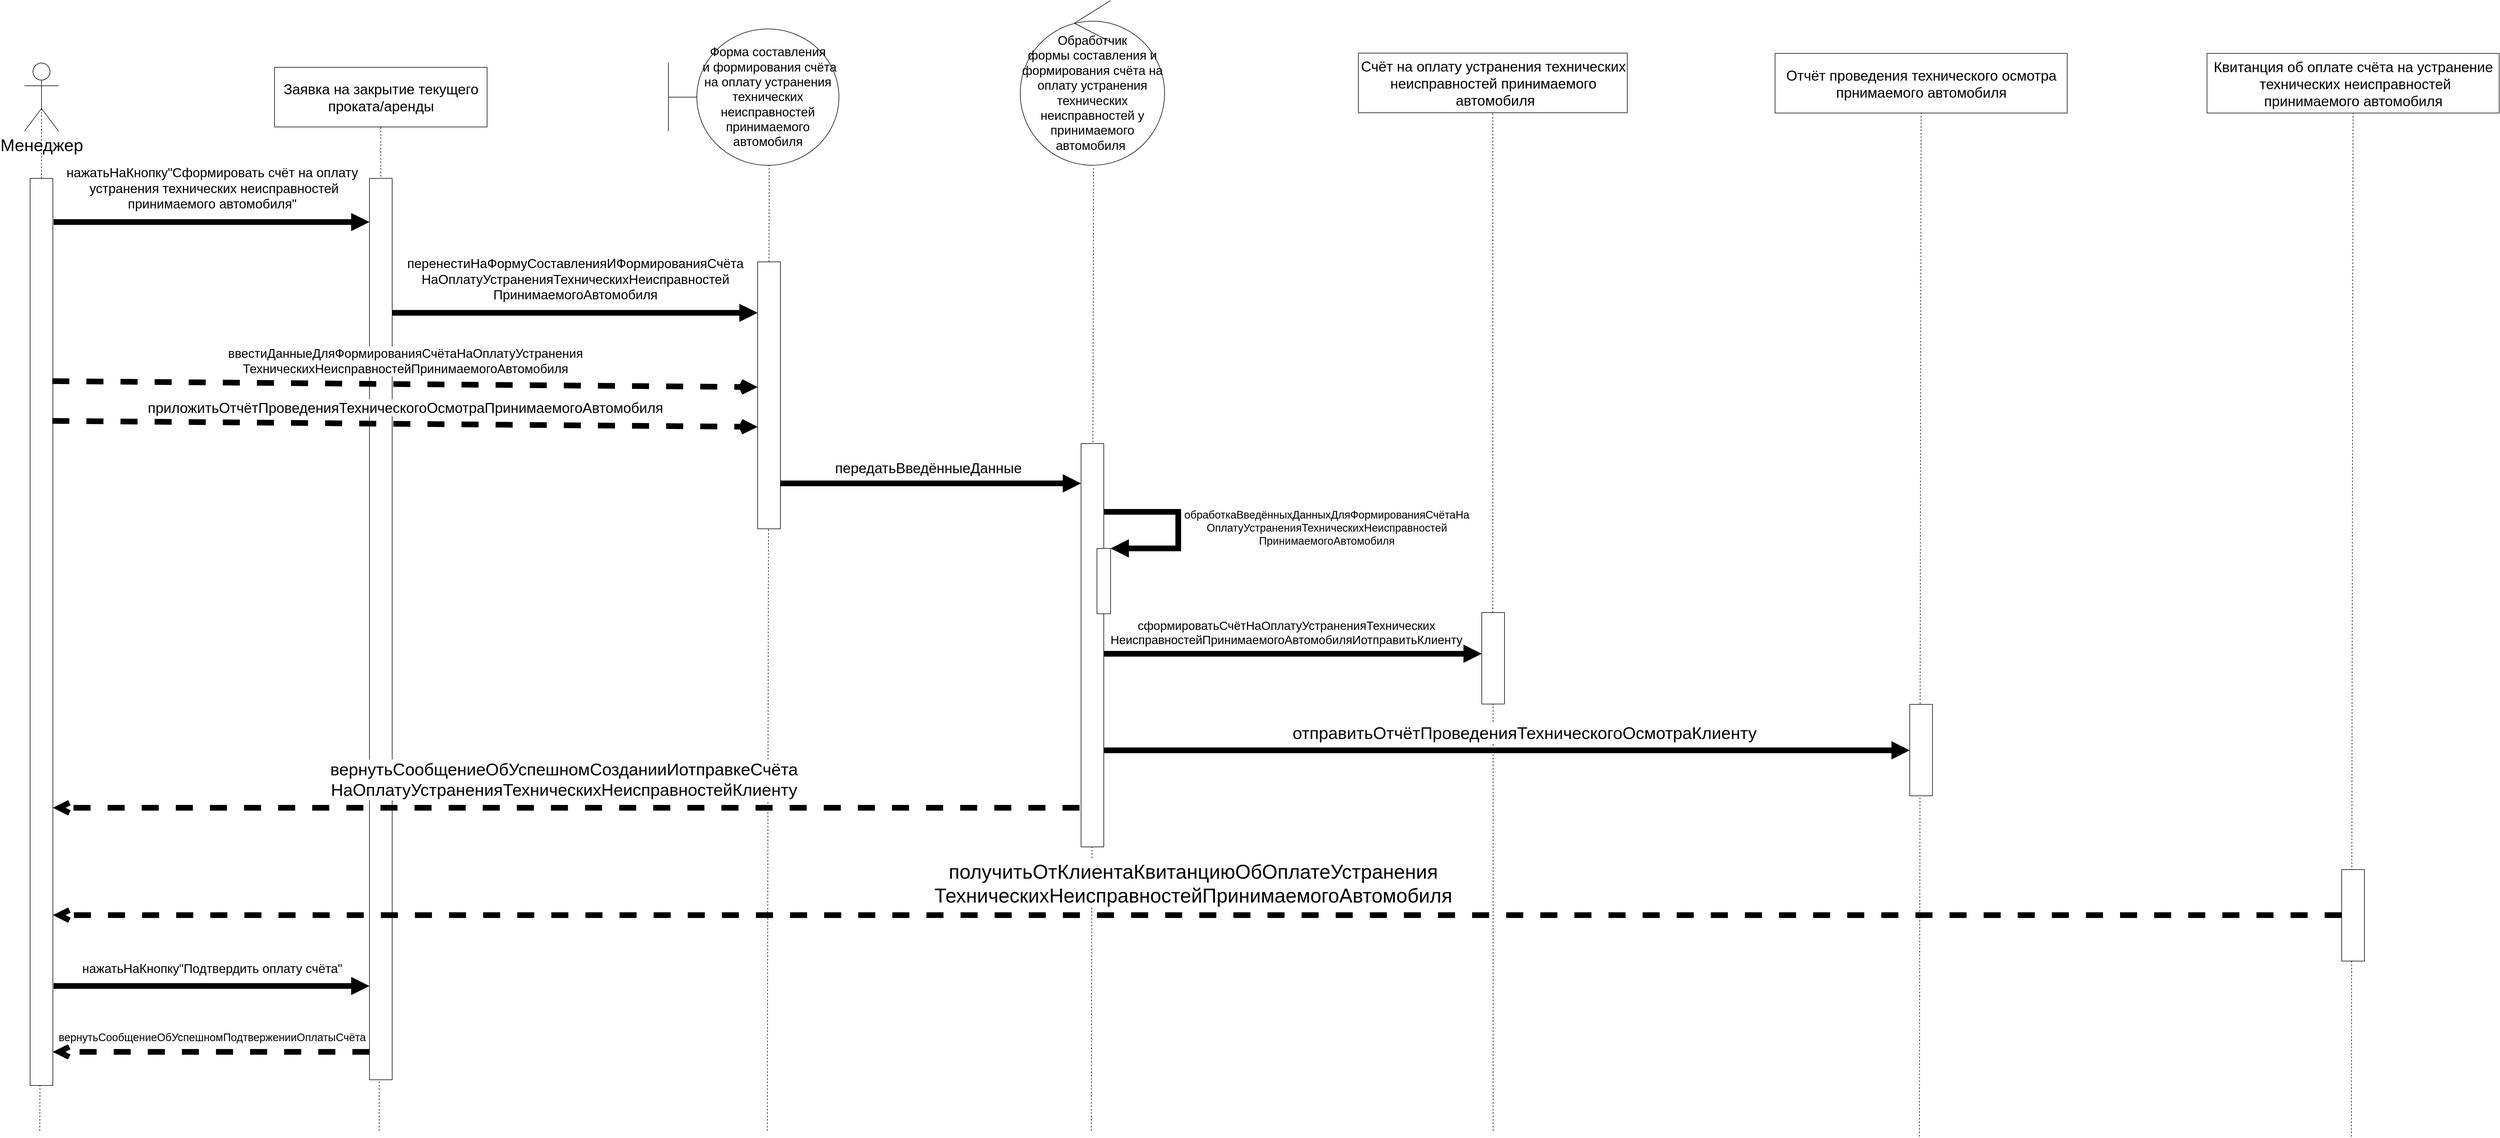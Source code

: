 <mxfile version="11.3.0" type="device" pages="1"><diagram id="UrZmct-Zv11U6GLeOw6c" name="Страница 1"><mxGraphModel dx="4340" dy="3719" grid="1" gridSize="10" guides="1" tooltips="1" connect="1" arrows="1" fold="1" page="1" pageScale="1" pageWidth="827" pageHeight="1169" math="0" shadow="0"><root><mxCell id="0"/><mxCell id="1" parent="0"/><mxCell id="aLZdpO-1iUz-ieEove9A-15" value="" style="endArrow=none;dashed=1;html=1;entryX=0.5;entryY=0.5;entryDx=0;entryDy=0;entryPerimeter=0;" edge="1" parent="1" target="aLZdpO-1iUz-ieEove9A-14"><mxGeometry width="50" height="50" relative="1" as="geometry"><mxPoint x="97" y="1920" as="sourcePoint"/><mxPoint x="100" y="100" as="targetPoint"/></mxGeometry></mxCell><mxCell id="aLZdpO-1iUz-ieEove9A-1" value="&lt;font style=&quot;font-size: 30px&quot;&gt;Менеджер&lt;/font&gt;" style="shape=umlActor;verticalLabelPosition=bottom;labelBackgroundColor=#ffffff;verticalAlign=top;html=1;" vertex="1" parent="1"><mxGeometry x="70" y="40" width="60" height="120" as="geometry"/></mxCell><mxCell id="aLZdpO-1iUz-ieEove9A-3" value="&lt;font style=&quot;font-size: 25px&quot;&gt;Заявка на закрытие текущего &lt;br&gt;проката/аренды&lt;/font&gt;" style="html=1;" vertex="1" parent="1"><mxGeometry x="510" y="47.5" width="374" height="105" as="geometry"/></mxCell><mxCell id="aLZdpO-1iUz-ieEove9A-4" value="&lt;font style=&quot;font-size: 22px&quot;&gt;Форма составления&lt;br&gt;&amp;nbsp;и формирования счёта на оплату устранения технических неисправностей принимаемого автомобиля&lt;/font&gt;" style="shape=umlBoundary;whiteSpace=wrap;html=1;" vertex="1" parent="1"><mxGeometry x="1203" y="-20" width="300" height="240" as="geometry"/></mxCell><mxCell id="aLZdpO-1iUz-ieEove9A-5" value="&lt;font style=&quot;font-size: 22px&quot;&gt;Обработчик &lt;br&gt;формы составления и формирования счёта на оплату устранения технических неисправностей у принимаемого &lt;br&gt;автомобиля&amp;nbsp;&lt;/font&gt;" style="ellipse;shape=umlControl;whiteSpace=wrap;html=1;" vertex="1" parent="1"><mxGeometry x="1822" y="-70" width="254" height="290" as="geometry"/></mxCell><mxCell id="aLZdpO-1iUz-ieEove9A-6" value="&lt;span style=&quot;font-size: 25px&quot;&gt;Счёт на оплату устранения технических &lt;br&gt;неисправностей принимаемого&lt;br&gt;&amp;nbsp;автомобиля&lt;/span&gt;" style="html=1;" vertex="1" parent="1"><mxGeometry x="2417" y="22.5" width="473" height="105" as="geometry"/></mxCell><mxCell id="aLZdpO-1iUz-ieEove9A-7" value="&lt;span style=&quot;font-size: 25px&quot;&gt;Квитанция об оплате счёта на устранение&lt;br&gt;&amp;nbsp;технических неисправностей&lt;br&gt;&amp;nbsp;принимаемого автомобиля&amp;nbsp;&lt;/span&gt;" style="html=1;" vertex="1" parent="1"><mxGeometry x="3910" y="23" width="514" height="105" as="geometry"/></mxCell><mxCell id="aLZdpO-1iUz-ieEove9A-8" value="" style="endArrow=none;dashed=1;html=1;entryX=0.5;entryY=0.5;entryDx=0;entryDy=0;entryPerimeter=0;" edge="1" parent="1" source="aLZdpO-1iUz-ieEove9A-14" target="aLZdpO-1iUz-ieEove9A-1"><mxGeometry width="50" height="50" relative="1" as="geometry"><mxPoint x="100" y="1095" as="sourcePoint"/><mxPoint x="80" y="240" as="targetPoint"/></mxGeometry></mxCell><mxCell id="aLZdpO-1iUz-ieEove9A-9" value="" style="endArrow=none;dashed=1;html=1;entryX=0.5;entryY=1;entryDx=0;entryDy=0;" edge="1" parent="1" target="aLZdpO-1iUz-ieEove9A-3"><mxGeometry width="50" height="50" relative="1" as="geometry"><mxPoint x="694" y="1920" as="sourcePoint"/><mxPoint x="690" y="330" as="targetPoint"/></mxGeometry></mxCell><mxCell id="aLZdpO-1iUz-ieEove9A-10" value="" style="endArrow=none;dashed=1;html=1;entryX=0.591;entryY=0.999;entryDx=0;entryDy=0;entryPerimeter=0;" edge="1" parent="1" target="aLZdpO-1iUz-ieEove9A-4"><mxGeometry width="50" height="50" relative="1" as="geometry"><mxPoint x="1377" y="1920" as="sourcePoint"/><mxPoint x="1390" y="320" as="targetPoint"/></mxGeometry></mxCell><mxCell id="aLZdpO-1iUz-ieEove9A-11" value="" style="endArrow=none;dashed=1;html=1;entryX=0.508;entryY=1.01;entryDx=0;entryDy=0;entryPerimeter=0;" edge="1" parent="1" target="aLZdpO-1iUz-ieEove9A-5"><mxGeometry width="50" height="50" relative="1" as="geometry"><mxPoint x="1947" y="1920" as="sourcePoint"/><mxPoint x="2110" y="370" as="targetPoint"/></mxGeometry></mxCell><mxCell id="aLZdpO-1iUz-ieEove9A-12" value="" style="endArrow=none;dashed=1;html=1;entryX=0.5;entryY=1;entryDx=0;entryDy=0;" edge="1" parent="1" source="aLZdpO-1iUz-ieEove9A-19" target="aLZdpO-1iUz-ieEove9A-6"><mxGeometry width="50" height="50" relative="1" as="geometry"><mxPoint x="2651" y="1520" as="sourcePoint"/><mxPoint x="2570" y="310" as="targetPoint"/></mxGeometry></mxCell><mxCell id="aLZdpO-1iUz-ieEove9A-13" value="" style="endArrow=none;dashed=1;html=1;entryX=0.5;entryY=1;entryDx=0;entryDy=0;" edge="1" parent="1" target="aLZdpO-1iUz-ieEove9A-7"><mxGeometry width="50" height="50" relative="1" as="geometry"><mxPoint x="4164" y="1930" as="sourcePoint"/><mxPoint x="4119" y="240" as="targetPoint"/></mxGeometry></mxCell><mxCell id="aLZdpO-1iUz-ieEove9A-14" value="" style="html=1;points=[];perimeter=orthogonalPerimeter;" vertex="1" parent="1"><mxGeometry x="80" y="243" width="40" height="1597" as="geometry"/></mxCell><mxCell id="aLZdpO-1iUz-ieEove9A-16" value="" style="html=1;points=[];perimeter=orthogonalPerimeter;" vertex="1" parent="1"><mxGeometry x="677" y="243" width="40" height="1587" as="geometry"/></mxCell><mxCell id="aLZdpO-1iUz-ieEove9A-17" value="" style="html=1;points=[];perimeter=orthogonalPerimeter;" vertex="1" parent="1"><mxGeometry x="1360" y="390" width="40" height="470" as="geometry"/></mxCell><mxCell id="aLZdpO-1iUz-ieEove9A-18" value="" style="html=1;points=[];perimeter=orthogonalPerimeter;" vertex="1" parent="1"><mxGeometry x="1929" y="710" width="40" height="710" as="geometry"/></mxCell><mxCell id="aLZdpO-1iUz-ieEove9A-20" value="&lt;font style=&quot;font-size: 23px&quot;&gt;нажатьНаКнопку&quot;Сформировать счёт на оплату&lt;br&gt;&amp;nbsp;устранения технических неисправностей &lt;br&gt;принимаемого автомобиля&quot;&lt;/font&gt;" style="html=1;verticalAlign=bottom;endArrow=block;exitX=1.034;exitY=0.242;exitDx=0;exitDy=0;exitPerimeter=0;strokeWidth=10;" edge="1" parent="1"><mxGeometry x="0.003" y="15" width="80" relative="1" as="geometry"><mxPoint x="121.36" y="319.914" as="sourcePoint"/><mxPoint x="677" y="319.914" as="targetPoint"/><mxPoint as="offset"/></mxGeometry></mxCell><mxCell id="aLZdpO-1iUz-ieEove9A-21" value="&lt;span style=&quot;font-size: 23px&quot;&gt;перенестиНаФормуСоставленияИФормированияСчёта&lt;br&gt;НаОплатуУстраненияТехническихНеисправностей&lt;br&gt;ПринимаемогоАвтомобиля&lt;/span&gt;" style="html=1;verticalAlign=bottom;endArrow=block;exitX=1.034;exitY=0.242;exitDx=0;exitDy=0;exitPerimeter=0;strokeWidth=10;" edge="1" parent="1" target="aLZdpO-1iUz-ieEove9A-17"><mxGeometry x="0.003" y="15" width="80" relative="1" as="geometry"><mxPoint x="716.86" y="479.78" as="sourcePoint"/><mxPoint x="1272.5" y="479.78" as="targetPoint"/><mxPoint as="offset"/></mxGeometry></mxCell><mxCell id="aLZdpO-1iUz-ieEove9A-22" value="&lt;font style=&quot;font-size: 22px&quot;&gt;ввестиДанныеДляФормированияСчётаНаОплатуУстранения&lt;br&gt;ТехническихНеисправностейПринимаемогоАвтомобиля&lt;/font&gt;" style="html=1;verticalAlign=bottom;endArrow=open;dashed=1;endSize=8;strokeWidth=10;" edge="1" parent="1"><mxGeometry y="11" relative="1" as="geometry"><mxPoint x="119" y="600" as="sourcePoint"/><mxPoint x="1360" y="610.5" as="targetPoint"/><mxPoint as="offset"/></mxGeometry></mxCell><mxCell id="aLZdpO-1iUz-ieEove9A-23" value="&lt;font style=&quot;font-size: 25px&quot;&gt;передатьВведённыеДанные&lt;/font&gt;" style="html=1;verticalAlign=bottom;endArrow=block;strokeWidth=10;" edge="1" parent="1"><mxGeometry x="-0.017" y="10" width="80" relative="1" as="geometry"><mxPoint x="1400" y="780" as="sourcePoint"/><mxPoint x="1929" y="780" as="targetPoint"/><Array as="points"><mxPoint x="1710" y="780"/></Array><mxPoint as="offset"/></mxGeometry></mxCell><mxCell id="aLZdpO-1iUz-ieEove9A-24" value="" style="html=1;points=[];perimeter=orthogonalPerimeter;" vertex="1" parent="1"><mxGeometry x="1957" y="894.5" width="24" height="115" as="geometry"/></mxCell><mxCell id="aLZdpO-1iUz-ieEove9A-25" value="&lt;font style=&quot;font-size: 19px&quot;&gt;обработкаВведённыхДанныхДляФормированияСчётаНа&lt;br&gt;ОплатуУстраненияТехническихНеисправностей&lt;br&gt;ПринимаемогоАвтомобиля&lt;/font&gt;" style="edgeStyle=orthogonalEdgeStyle;html=1;align=center;spacingLeft=2;endArrow=block;rounded=0;entryX=1;entryY=0;strokeWidth=10;" edge="1" target="aLZdpO-1iUz-ieEove9A-24" parent="1"><mxGeometry x="-0.163" y="-262" relative="1" as="geometry"><mxPoint x="1969" y="830.071" as="sourcePoint"/><Array as="points"><mxPoint x="2100" y="830.5"/><mxPoint x="2100" y="894.5"/></Array><mxPoint x="522" y="28" as="offset"/></mxGeometry></mxCell><mxCell id="aLZdpO-1iUz-ieEove9A-19" value="" style="html=1;points=[];perimeter=orthogonalPerimeter;" vertex="1" parent="1"><mxGeometry x="2634" y="1007.5" width="40" height="161" as="geometry"/></mxCell><mxCell id="aLZdpO-1iUz-ieEove9A-26" value="" style="endArrow=none;dashed=1;html=1;entryX=0.5;entryY=1;entryDx=0;entryDy=0;" edge="1" parent="1" target="aLZdpO-1iUz-ieEove9A-19"><mxGeometry width="50" height="50" relative="1" as="geometry"><mxPoint x="2654" y="1920" as="sourcePoint"/><mxPoint x="2653.5" y="127.5" as="targetPoint"/></mxGeometry></mxCell><mxCell id="aLZdpO-1iUz-ieEove9A-27" value="&lt;font style=&quot;font-size: 21px&quot;&gt;сформироватьСчётНаОплатуУстраненияТехнических&lt;br&gt;НеисправностейПринимаемогоАвтомобиляИотправитьКлиенту&lt;/font&gt;" style="html=1;verticalAlign=bottom;endArrow=block;strokeWidth=10;" edge="1" parent="1" source="aLZdpO-1iUz-ieEove9A-18" target="aLZdpO-1iUz-ieEove9A-19"><mxGeometry x="0.086" y="41" width="80" relative="1" as="geometry"><mxPoint x="2080" y="1080" as="sourcePoint"/><mxPoint x="2160" y="1080" as="targetPoint"/><Array as="points"><mxPoint x="2330" y="1080"/></Array><mxPoint x="-40" y="31" as="offset"/></mxGeometry></mxCell><mxCell id="aLZdpO-1iUz-ieEove9A-28" value="&lt;span style=&quot;font-size: 25px&quot;&gt;Отчёт проведения технического осмотра &lt;br&gt;прнимаемого автомобиля&lt;/span&gt;" style="html=1;" vertex="1" parent="1"><mxGeometry x="3150" y="23" width="514" height="105" as="geometry"/></mxCell><mxCell id="aLZdpO-1iUz-ieEove9A-29" value="" style="endArrow=none;dashed=1;html=1;entryX=0.5;entryY=1;entryDx=0;entryDy=0;" edge="1" target="aLZdpO-1iUz-ieEove9A-28" parent="1"><mxGeometry width="50" height="50" relative="1" as="geometry"><mxPoint x="3404" y="1930" as="sourcePoint"/><mxPoint x="3359" y="240" as="targetPoint"/></mxGeometry></mxCell><mxCell id="aLZdpO-1iUz-ieEove9A-30" value="&lt;font style=&quot;font-size: 25px&quot;&gt;приложитьОтчётПроведенияТехническогоОсмотраПринимаемогоАвтомобиля&lt;/font&gt;" style="html=1;verticalAlign=bottom;endArrow=open;dashed=1;endSize=8;strokeWidth=10;" edge="1" parent="1"><mxGeometry y="11" relative="1" as="geometry"><mxPoint x="119" y="670" as="sourcePoint"/><mxPoint x="1360" y="680.5" as="targetPoint"/><mxPoint as="offset"/></mxGeometry></mxCell><mxCell id="aLZdpO-1iUz-ieEove9A-31" value="&lt;font style=&quot;font-size: 30px&quot;&gt;отправитьОтчётПроведенияТехническогоОсмотраКлиенту&lt;/font&gt;" style="html=1;verticalAlign=bottom;endArrow=block;strokeWidth=10;" edge="1" parent="1" target="aLZdpO-1iUz-ieEove9A-32"><mxGeometry x="0.086" y="32" width="80" relative="1" as="geometry"><mxPoint x="1969" y="1250" as="sourcePoint"/><mxPoint x="2634" y="1250" as="targetPoint"/><Array as="points"><mxPoint x="2330" y="1250"/></Array><mxPoint x="-30" y="22" as="offset"/></mxGeometry></mxCell><mxCell id="aLZdpO-1iUz-ieEove9A-32" value="" style="html=1;points=[];perimeter=orthogonalPerimeter;" vertex="1" parent="1"><mxGeometry x="3387" y="1169" width="40" height="161" as="geometry"/></mxCell><mxCell id="aLZdpO-1iUz-ieEove9A-33" value="&lt;font style=&quot;font-size: 30px&quot;&gt;вернутьСообщениеОбУспешномСозданииИотправкеСчёта&lt;br&gt;НаОплатуУстраненияТехническихНеисправностейКлиенту&lt;/font&gt;" style="html=1;verticalAlign=bottom;endArrow=open;dashed=1;endSize=8;strokeWidth=10;exitX=-0.067;exitY=0.903;exitDx=0;exitDy=0;exitPerimeter=0;" edge="1" parent="1" source="aLZdpO-1iUz-ieEove9A-18" target="aLZdpO-1iUz-ieEove9A-14"><mxGeometry x="0.004" y="-11" relative="1" as="geometry"><mxPoint x="1780" y="1350" as="sourcePoint"/><mxPoint x="1700" y="1350" as="targetPoint"/><mxPoint as="offset"/></mxGeometry></mxCell><mxCell id="aLZdpO-1iUz-ieEove9A-34" value="" style="html=1;points=[];perimeter=orthogonalPerimeter;" vertex="1" parent="1"><mxGeometry x="4147" y="1460" width="40" height="161" as="geometry"/></mxCell><mxCell id="aLZdpO-1iUz-ieEove9A-35" value="&lt;font style=&quot;font-size: 35px&quot;&gt;получитьОтКлиентаКвитанциюОбОплатеУстранения&lt;br&gt;ТехническихНеисправностейПринимаемогоАвтомобиля&lt;/font&gt;" style="html=1;verticalAlign=bottom;endArrow=open;dashed=1;endSize=8;strokeWidth=10;" edge="1" parent="1" source="aLZdpO-1iUz-ieEove9A-34"><mxGeometry x="0.004" y="-11" relative="1" as="geometry"><mxPoint x="1926.32" y="1540.13" as="sourcePoint"/><mxPoint x="120" y="1540.13" as="targetPoint"/><mxPoint as="offset"/></mxGeometry></mxCell><mxCell id="aLZdpO-1iUz-ieEove9A-36" value="&lt;font style=&quot;font-size: 22px&quot;&gt;нажатьНаКнопку&quot;Подтвердить оплату счёта&quot;&lt;/font&gt;" style="html=1;verticalAlign=bottom;endArrow=block;exitX=1.034;exitY=0.242;exitDx=0;exitDy=0;exitPerimeter=0;strokeWidth=10;" edge="1" parent="1"><mxGeometry x="0.003" y="15" width="80" relative="1" as="geometry"><mxPoint x="121.36" y="1664.914" as="sourcePoint"/><mxPoint x="677.0" y="1664.914" as="targetPoint"/><mxPoint as="offset"/></mxGeometry></mxCell><mxCell id="aLZdpO-1iUz-ieEove9A-37" value="&lt;font style=&quot;font-size: 19px&quot;&gt;вернутьСообщениеОбУспешномПодтверженииОплатыСчёта&lt;/font&gt;" style="html=1;verticalAlign=bottom;endArrow=open;dashed=1;endSize=8;strokeWidth=10;entryX=0.992;entryY=0.963;entryDx=0;entryDy=0;entryPerimeter=0;" edge="1" parent="1" source="aLZdpO-1iUz-ieEove9A-16" target="aLZdpO-1iUz-ieEove9A-14"><mxGeometry x="-0.006" y="-11" relative="1" as="geometry"><mxPoint x="420" y="1780" as="sourcePoint"/><mxPoint x="340" y="1780" as="targetPoint"/><mxPoint as="offset"/></mxGeometry></mxCell></root></mxGraphModel></diagram></mxfile>